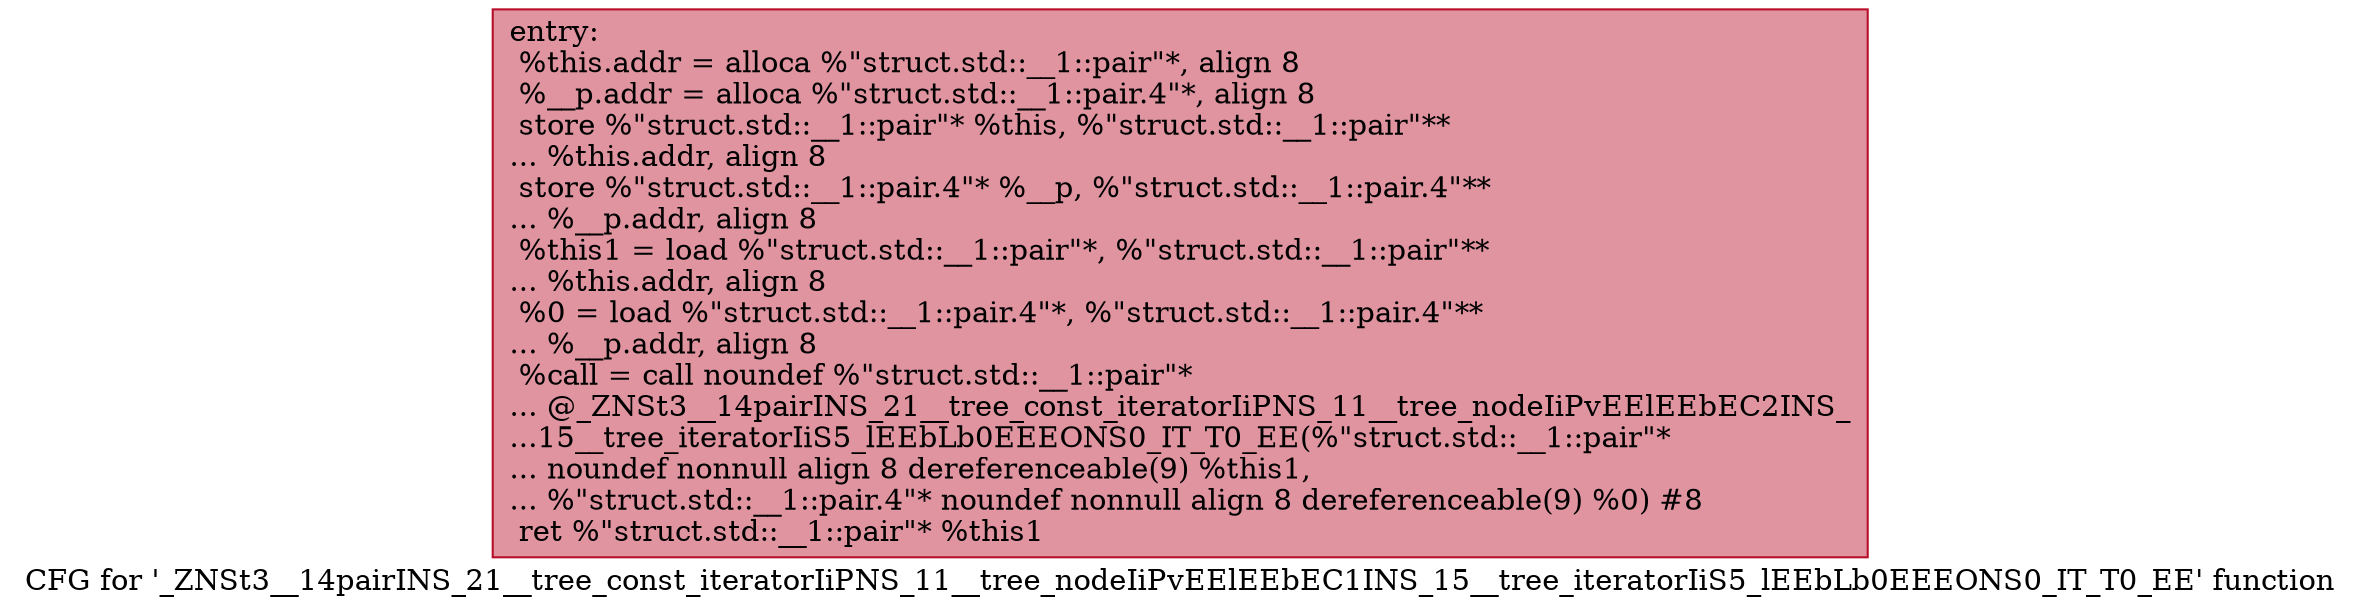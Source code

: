 digraph "CFG for '_ZNSt3__14pairINS_21__tree_const_iteratorIiPNS_11__tree_nodeIiPvEElEEbEC1INS_15__tree_iteratorIiS5_lEEbLb0EEEONS0_IT_T0_EE' function" {
	label="CFG for '_ZNSt3__14pairINS_21__tree_const_iteratorIiPNS_11__tree_nodeIiPvEElEEbEC1INS_15__tree_iteratorIiS5_lEEbLb0EEEONS0_IT_T0_EE' function";

	Node0x600002553280 [shape=record,color="#b70d28ff", style=filled, fillcolor="#b70d2870",label="{entry:\l  %this.addr = alloca %\"struct.std::__1::pair\"*, align 8\l  %__p.addr = alloca %\"struct.std::__1::pair.4\"*, align 8\l  store %\"struct.std::__1::pair\"* %this, %\"struct.std::__1::pair\"**\l... %this.addr, align 8\l  store %\"struct.std::__1::pair.4\"* %__p, %\"struct.std::__1::pair.4\"**\l... %__p.addr, align 8\l  %this1 = load %\"struct.std::__1::pair\"*, %\"struct.std::__1::pair\"**\l... %this.addr, align 8\l  %0 = load %\"struct.std::__1::pair.4\"*, %\"struct.std::__1::pair.4\"**\l... %__p.addr, align 8\l  %call = call noundef %\"struct.std::__1::pair\"*\l... @_ZNSt3__14pairINS_21__tree_const_iteratorIiPNS_11__tree_nodeIiPvEElEEbEC2INS_\l...15__tree_iteratorIiS5_lEEbLb0EEEONS0_IT_T0_EE(%\"struct.std::__1::pair\"*\l... noundef nonnull align 8 dereferenceable(9) %this1,\l... %\"struct.std::__1::pair.4\"* noundef nonnull align 8 dereferenceable(9) %0) #8\l  ret %\"struct.std::__1::pair\"* %this1\l}"];
}
